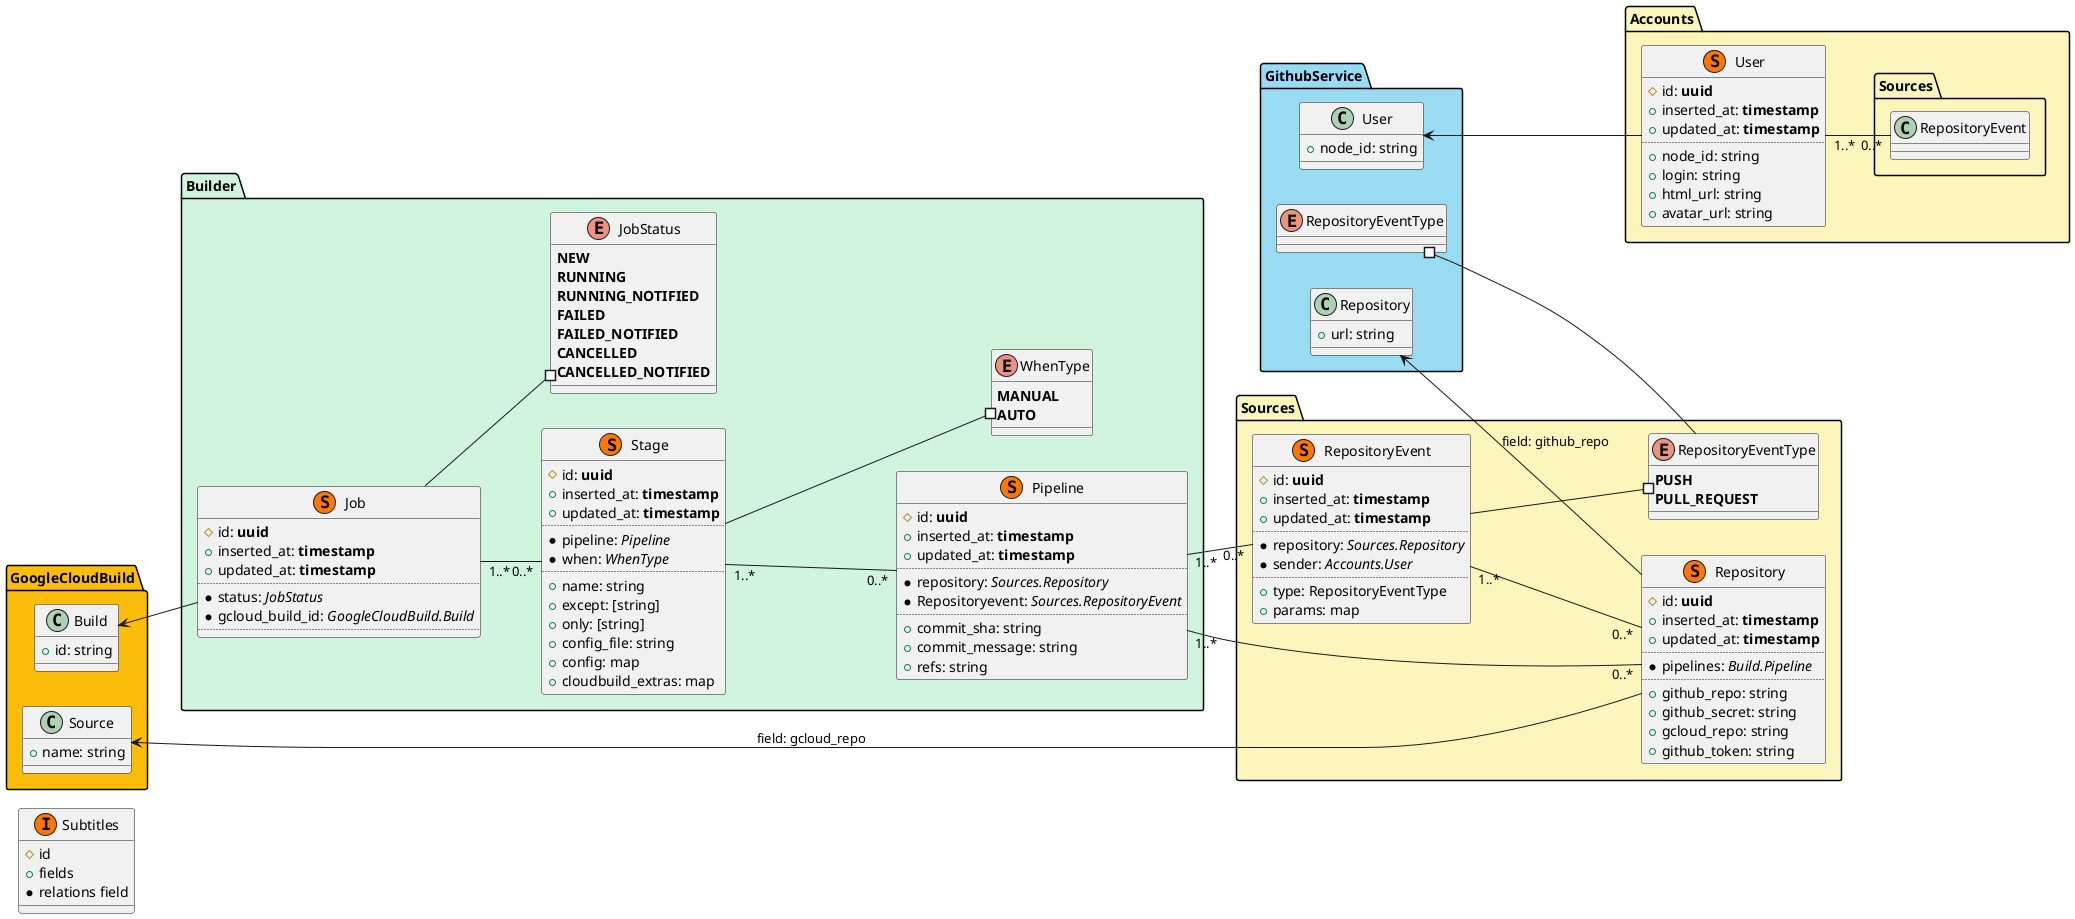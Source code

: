 @startuml Fabion

left to right direction

class Subtitles << (I,#FF7700) >> {
  #id
  +fields
  *relations field
}

namespace Accounts #FCF6BD {
  class User << (S,#FF7700) >> {
    #id: <b>uuid</b>
    +inserted_at: <b>timestamp</b>
    +updated_at: <b>timestamp</b>
    ..
    +node_id: string
    +login: string
    +html_url: string
    +avatar_url: string
  }

  User "1..*" -- "0..*" Sources.RepositoryEvent
}

namespace Sources #FCF6BD {
  enum RepositoryEventType {
    <b>PUSH</b>
    <b>PULL_REQUEST</b>
  }

  class Repository << (S,#FF7700) >> {
    #id: <b>uuid</b>
    +inserted_at: <b>timestamp</b>
    +updated_at: <b>timestamp</b>
    ..
    *pipelines: <i>Build.Pipeline</i>
    ..
    +github_repo: string
    +github_secret: string
    +gcloud_repo: string
    +github_token: string
  }

  class RepositoryEvent << (S,#FF7700) >> {
    #id: <b>uuid</b>
    +inserted_at: <b>timestamp</b>
    +updated_at: <b>timestamp</b>
    ..
    *repository: <i>Sources.Repository</i>
    *sender: <i>Accounts.User</i>
    ..
    +type: RepositoryEventType
    +params: map
  }

  RepositoryEvent "1..*" -- "0..*" Repository
  RepositoryEvent --# RepositoryEventType
}


namespace Builder #D0F4DE {
  enum JobStatus {
    <b>NEW</b>
    <b>RUNNING</b>
    <b>RUNNING_NOTIFIED</b>
    <b>FAILED</b>
    <b>FAILED_NOTIFIED</b>
    <b>CANCELLED</b>
    <b>CANCELLED_NOTIFIED</b>
  }

  enum WhenType {
    <b>MANUAL</b>
    <b>AUTO</b>
  }

  class Pipeline << (S,#FF7700) >> {
    #id: <b>uuid</b>
    +inserted_at: <b>timestamp</b>
    +updated_at: <b>timestamp</b>
    ..
    *repository: <i>Sources.Repository</i>
    *Repositoryevent: <i>Sources.RepositoryEvent</i>
    ..
    +commit_sha: string
    +commit_message: string
    +refs: string
  }

  Pipeline "1..*" -- "0..*" Sources.Repository
  Pipeline "1..*" -- "0..*" Sources.RepositoryEvent

  class Stage << (S,#FF7700) >> {
    #id: <b>uuid</b>
    +inserted_at: <b>timestamp</b>
    +updated_at: <b>timestamp</b>
    ..
    *pipeline: <i>Pipeline</i>
    *when: <i>WhenType</i>
    ..
    +name: string
    +except: [string]
    +only: [string]
    +config_file: string
    +config: map
    +cloudbuild_extras: map
  }

  Stage "1..*" -- "0..*" Pipeline
  Stage --# WhenType

  class Job << (S,#FF7700) >> {
    #id: <b>uuid</b>
    +inserted_at: <b>timestamp</b>
    +updated_at: <b>timestamp</b>
    ..
    *status: <i>JobStatus</i>
    *gcloud_build_id: <i>GoogleCloudBuild.Build</i>
    ..
  }

  Job --# JobStatus
  Job "1..*" -- "0..*" Stage
}

namespace GoogleCloudBuild #FBBD0A {
  class Build {
    +id: string
  }

  class Source {
    +name: string
  }

  Build <-- Builder.Job
  Source <-- Sources.Repository : "field: gcloud_repo"
}

namespace GithubService #99DBF3 {
  class User {
    +node_id: string
  }

  class Repository {
    +url: string
  }

  enum RepositoryEventType {
  }

  User <-- Accounts.User
  Repository <-- Sources.Repository : "field: github_repo"
  RepositoryEventType #-- Sources.RepositoryEventType
}

@enduml
